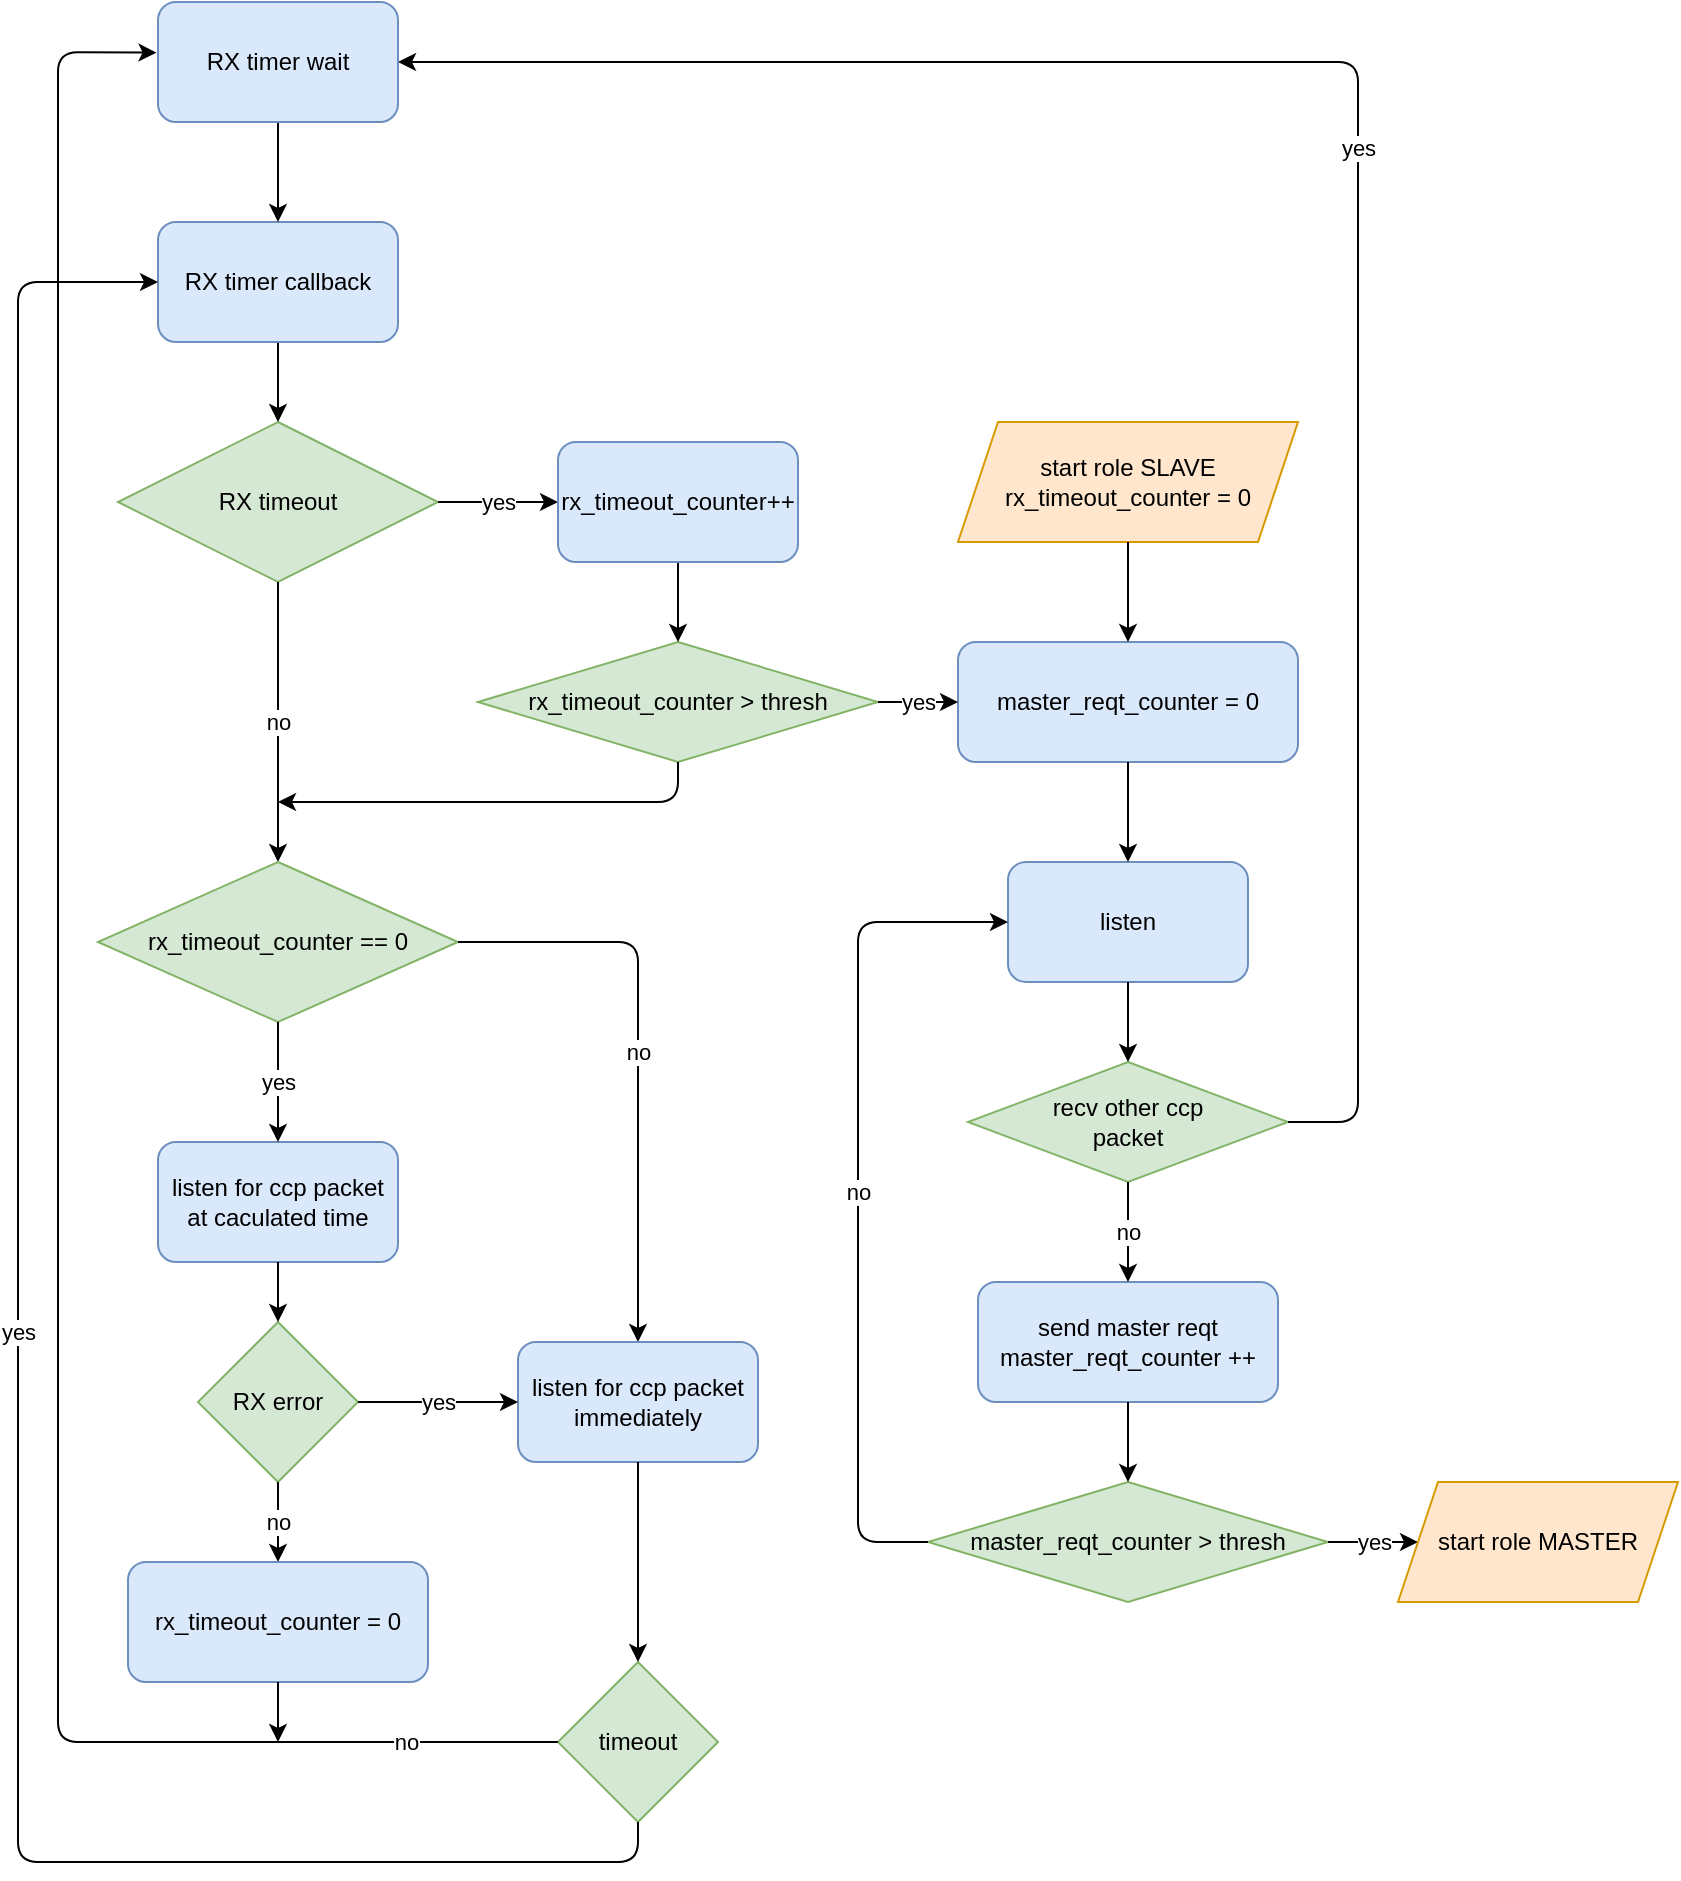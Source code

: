 <mxfile version="13.9.9" type="device"><diagram id="xdm3lmTK2qV7JCds8O-u" name="Page-1"><mxGraphModel dx="1936" dy="1179" grid="1" gridSize="10" guides="1" tooltips="1" connect="1" arrows="1" fold="1" page="1" pageScale="1" pageWidth="850" pageHeight="1100" math="0" shadow="0"><root><mxCell id="0"/><mxCell id="1" parent="0"/><mxCell id="TEyJSgnB0Auzf7NJlXot-2" value="&lt;span&gt;RX timeout&lt;/span&gt;" style="rhombus;whiteSpace=wrap;html=1;fillColor=#d5e8d4;strokeColor=#82b366;" parent="1" vertex="1"><mxGeometry x="60" y="370" width="160" height="80" as="geometry"/></mxCell><mxCell id="TEyJSgnB0Auzf7NJlXot-4" value="yes" style="endArrow=classic;html=1;exitX=1;exitY=0.5;exitDx=0;exitDy=0;entryX=0;entryY=0.5;entryDx=0;entryDy=0;" parent="1" source="TEyJSgnB0Auzf7NJlXot-2" target="rJGgBPt5tfIbJ21Ovybv-1" edge="1"><mxGeometry width="50" height="50" relative="1" as="geometry"><mxPoint x="280" y="450" as="sourcePoint"/><mxPoint x="275" y="410" as="targetPoint"/></mxGeometry></mxCell><mxCell id="TEyJSgnB0Auzf7NJlXot-5" value="&lt;span&gt;rx_timeout_counter &amp;gt; thresh&lt;/span&gt;" style="rhombus;whiteSpace=wrap;html=1;fillColor=#d5e8d4;strokeColor=#82b366;" parent="1" vertex="1"><mxGeometry x="240" y="480" width="200" height="60" as="geometry"/></mxCell><mxCell id="TEyJSgnB0Auzf7NJlXot-6" value="" style="endArrow=classic;html=1;exitX=0.5;exitY=1;exitDx=0;exitDy=0;entryX=0.5;entryY=0;entryDx=0;entryDy=0;" parent="1" source="rJGgBPt5tfIbJ21Ovybv-1" target="TEyJSgnB0Auzf7NJlXot-5" edge="1"><mxGeometry width="50" height="50" relative="1" as="geometry"><mxPoint x="340" y="440" as="sourcePoint"/><mxPoint x="290" y="480" as="targetPoint"/></mxGeometry></mxCell><mxCell id="TEyJSgnB0Auzf7NJlXot-10" value="" style="endArrow=classic;html=1;exitX=0.5;exitY=1;exitDx=0;exitDy=0;entryX=0.5;entryY=0;entryDx=0;entryDy=0;" parent="1" source="TEyJSgnB0Auzf7NJlXot-30" target="TEyJSgnB0Auzf7NJlXot-2" edge="1"><mxGeometry width="50" height="50" relative="1" as="geometry"><mxPoint x="140" y="220" as="sourcePoint"/><mxPoint x="220" y="310" as="targetPoint"/></mxGeometry></mxCell><mxCell id="TEyJSgnB0Auzf7NJlXot-11" value="listen" style="rounded=1;whiteSpace=wrap;html=1;fillColor=#dae8fc;strokeColor=#6c8ebf;" parent="1" vertex="1"><mxGeometry x="505" y="590" width="120" height="60" as="geometry"/></mxCell><mxCell id="TEyJSgnB0Auzf7NJlXot-12" value="send master reqt&lt;br&gt;master_reqt_counter ++" style="rounded=1;whiteSpace=wrap;html=1;fillColor=#dae8fc;strokeColor=#6c8ebf;" parent="1" vertex="1"><mxGeometry x="490" y="800" width="150" height="60" as="geometry"/></mxCell><mxCell id="TEyJSgnB0Auzf7NJlXot-13" value="recv other ccp&lt;br&gt;packet" style="rhombus;whiteSpace=wrap;html=1;fillColor=#d5e8d4;strokeColor=#82b366;" parent="1" vertex="1"><mxGeometry x="485" y="690" width="160" height="60" as="geometry"/></mxCell><mxCell id="TEyJSgnB0Auzf7NJlXot-14" value="no" style="endArrow=classic;html=1;exitX=0.5;exitY=1;exitDx=0;exitDy=0;entryX=0.5;entryY=0;entryDx=0;entryDy=0;" parent="1" source="TEyJSgnB0Auzf7NJlXot-13" target="TEyJSgnB0Auzf7NJlXot-12" edge="1"><mxGeometry width="50" height="50" relative="1" as="geometry"><mxPoint x="540" y="740" as="sourcePoint"/><mxPoint x="590" y="690" as="targetPoint"/></mxGeometry></mxCell><mxCell id="TEyJSgnB0Auzf7NJlXot-16" value="&lt;span&gt;master_reqt_counter &amp;gt; thresh&lt;/span&gt;" style="rhombus;whiteSpace=wrap;html=1;fillColor=#d5e8d4;strokeColor=#82b366;" parent="1" vertex="1"><mxGeometry x="465" y="900" width="200" height="60" as="geometry"/></mxCell><mxCell id="TEyJSgnB0Auzf7NJlXot-17" value="" style="endArrow=classic;html=1;exitX=0.5;exitY=1;exitDx=0;exitDy=0;entryX=0.5;entryY=0;entryDx=0;entryDy=0;" parent="1" source="TEyJSgnB0Auzf7NJlXot-12" target="TEyJSgnB0Auzf7NJlXot-16" edge="1"><mxGeometry width="50" height="50" relative="1" as="geometry"><mxPoint x="550" y="850" as="sourcePoint"/><mxPoint x="600" y="800" as="targetPoint"/></mxGeometry></mxCell><mxCell id="TEyJSgnB0Auzf7NJlXot-18" value="no" style="endArrow=classic;html=1;exitX=0;exitY=0.5;exitDx=0;exitDy=0;entryX=0;entryY=0.5;entryDx=0;entryDy=0;" parent="1" source="TEyJSgnB0Auzf7NJlXot-16" target="TEyJSgnB0Auzf7NJlXot-11" edge="1"><mxGeometry width="50" height="50" relative="1" as="geometry"><mxPoint x="550" y="850" as="sourcePoint"/><mxPoint x="600" y="800" as="targetPoint"/><Array as="points"><mxPoint x="430" y="930"/><mxPoint x="430" y="620"/></Array></mxGeometry></mxCell><mxCell id="TEyJSgnB0Auzf7NJlXot-19" value="" style="endArrow=classic;html=1;exitX=0.5;exitY=1;exitDx=0;exitDy=0;" parent="1" source="TEyJSgnB0Auzf7NJlXot-11" target="TEyJSgnB0Auzf7NJlXot-13" edge="1"><mxGeometry width="50" height="50" relative="1" as="geometry"><mxPoint x="560" y="830" as="sourcePoint"/><mxPoint x="610" y="780" as="targetPoint"/></mxGeometry></mxCell><mxCell id="TEyJSgnB0Auzf7NJlXot-23" value="yes" style="endArrow=classic;html=1;exitX=1;exitY=0.5;exitDx=0;exitDy=0;entryX=0;entryY=0.5;entryDx=0;entryDy=0;" parent="1" source="TEyJSgnB0Auzf7NJlXot-16" target="TEyJSgnB0Auzf7NJlXot-28" edge="1"><mxGeometry width="50" height="50" relative="1" as="geometry"><mxPoint x="600" y="800" as="sourcePoint"/><mxPoint x="700" y="930" as="targetPoint"/></mxGeometry></mxCell><mxCell id="TEyJSgnB0Auzf7NJlXot-25" value="&lt;span&gt;master_reqt_counter = 0&lt;/span&gt;" style="rounded=1;whiteSpace=wrap;html=1;fillColor=#dae8fc;strokeColor=#6c8ebf;" parent="1" vertex="1"><mxGeometry x="480" y="480" width="170" height="60" as="geometry"/></mxCell><mxCell id="TEyJSgnB0Auzf7NJlXot-26" value="" style="endArrow=classic;html=1;exitX=0.5;exitY=1;exitDx=0;exitDy=0;entryX=0.5;entryY=0;entryDx=0;entryDy=0;" parent="1" source="TEyJSgnB0Auzf7NJlXot-25" target="TEyJSgnB0Auzf7NJlXot-11" edge="1"><mxGeometry width="50" height="50" relative="1" as="geometry"><mxPoint x="590" y="640" as="sourcePoint"/><mxPoint x="640" y="590" as="targetPoint"/></mxGeometry></mxCell><mxCell id="TEyJSgnB0Auzf7NJlXot-27" value="yes" style="endArrow=classic;html=1;entryX=1;entryY=0.5;entryDx=0;entryDy=0;exitX=1;exitY=0.5;exitDx=0;exitDy=0;" parent="1" source="TEyJSgnB0Auzf7NJlXot-13" target="TEyJSgnB0Auzf7NJlXot-50" edge="1"><mxGeometry width="50" height="50" relative="1" as="geometry"><mxPoint x="610" y="680" as="sourcePoint"/><mxPoint x="290" y="120" as="targetPoint"/><Array as="points"><mxPoint x="680" y="720"/><mxPoint x="680" y="190"/></Array></mxGeometry></mxCell><mxCell id="TEyJSgnB0Auzf7NJlXot-28" value="&lt;span&gt;start role MASTER&lt;/span&gt;" style="shape=parallelogram;perimeter=parallelogramPerimeter;whiteSpace=wrap;html=1;fixedSize=1;fillColor=#ffe6cc;strokeColor=#d79b00;" parent="1" vertex="1"><mxGeometry x="700" y="900" width="140" height="60" as="geometry"/></mxCell><mxCell id="TEyJSgnB0Auzf7NJlXot-29" value="yes" style="endArrow=classic;html=1;exitX=1;exitY=0.5;exitDx=0;exitDy=0;entryX=0;entryY=0.5;entryDx=0;entryDy=0;" parent="1" source="TEyJSgnB0Auzf7NJlXot-5" target="TEyJSgnB0Auzf7NJlXot-25" edge="1"><mxGeometry width="50" height="50" relative="1" as="geometry"><mxPoint x="240" y="570" as="sourcePoint"/><mxPoint x="290" y="520" as="targetPoint"/></mxGeometry></mxCell><mxCell id="TEyJSgnB0Auzf7NJlXot-30" value="&lt;span&gt;RX timer callback&lt;/span&gt;" style="rounded=1;whiteSpace=wrap;html=1;fillColor=#dae8fc;strokeColor=#6c8ebf;" parent="1" vertex="1"><mxGeometry x="80" y="270" width="120" height="60" as="geometry"/></mxCell><mxCell id="TEyJSgnB0Auzf7NJlXot-31" value="&lt;span&gt;start role SLAVE&lt;br&gt;&lt;/span&gt;rx_timeout_counter = 0&lt;span&gt;&lt;br&gt;&lt;/span&gt;" style="shape=parallelogram;perimeter=parallelogramPerimeter;whiteSpace=wrap;html=1;fixedSize=1;fillColor=#ffe6cc;strokeColor=#d79b00;" parent="1" vertex="1"><mxGeometry x="480" y="370" width="170" height="60" as="geometry"/></mxCell><mxCell id="TEyJSgnB0Auzf7NJlXot-32" value="" style="endArrow=classic;html=1;exitX=0.5;exitY=1;exitDx=0;exitDy=0;" parent="1" source="TEyJSgnB0Auzf7NJlXot-50" target="TEyJSgnB0Auzf7NJlXot-30" edge="1"><mxGeometry width="50" height="50" relative="1" as="geometry"><mxPoint x="90" y="100" as="sourcePoint"/><mxPoint x="330" y="170" as="targetPoint"/></mxGeometry></mxCell><mxCell id="TEyJSgnB0Auzf7NJlXot-34" value="no" style="endArrow=classic;html=1;exitX=0.5;exitY=1;exitDx=0;exitDy=0;entryX=0.5;entryY=0;entryDx=0;entryDy=0;" parent="1" source="TEyJSgnB0Auzf7NJlXot-2" target="TEyJSgnB0Auzf7NJlXot-35" edge="1"><mxGeometry width="50" height="50" relative="1" as="geometry"><mxPoint x="180" y="640" as="sourcePoint"/><mxPoint x="140" y="590" as="targetPoint"/></mxGeometry></mxCell><mxCell id="TEyJSgnB0Auzf7NJlXot-35" value="&lt;span&gt;rx_timeout_counter == 0&lt;/span&gt;" style="rhombus;whiteSpace=wrap;html=1;fillColor=#d5e8d4;strokeColor=#82b366;" parent="1" vertex="1"><mxGeometry x="50" y="590" width="180" height="80" as="geometry"/></mxCell><mxCell id="TEyJSgnB0Auzf7NJlXot-36" value="listen for ccp packet&lt;br&gt;at caculated time" style="rounded=1;whiteSpace=wrap;html=1;fillColor=#dae8fc;strokeColor=#6c8ebf;" parent="1" vertex="1"><mxGeometry x="80" y="730" width="120" height="60" as="geometry"/></mxCell><mxCell id="TEyJSgnB0Auzf7NJlXot-37" value="yes" style="endArrow=classic;html=1;exitX=0.5;exitY=1;exitDx=0;exitDy=0;entryX=0.5;entryY=0;entryDx=0;entryDy=0;" parent="1" source="TEyJSgnB0Auzf7NJlXot-35" target="TEyJSgnB0Auzf7NJlXot-36" edge="1"><mxGeometry width="50" height="50" relative="1" as="geometry"><mxPoint x="200" y="690" as="sourcePoint"/><mxPoint x="250" y="640" as="targetPoint"/></mxGeometry></mxCell><mxCell id="TEyJSgnB0Auzf7NJlXot-38" value="no" style="endArrow=classic;html=1;exitX=1;exitY=0.5;exitDx=0;exitDy=0;entryX=0.5;entryY=0;entryDx=0;entryDy=0;" parent="1" source="TEyJSgnB0Auzf7NJlXot-35" target="TEyJSgnB0Auzf7NJlXot-39" edge="1"><mxGeometry width="50" height="50" relative="1" as="geometry"><mxPoint x="250" y="720" as="sourcePoint"/><mxPoint x="320" y="630" as="targetPoint"/><Array as="points"><mxPoint x="320" y="630"/></Array></mxGeometry></mxCell><mxCell id="TEyJSgnB0Auzf7NJlXot-39" value="listen for ccp packet&lt;br&gt;immediately" style="rounded=1;whiteSpace=wrap;html=1;fillColor=#dae8fc;strokeColor=#6c8ebf;" parent="1" vertex="1"><mxGeometry x="260" y="830" width="120" height="60" as="geometry"/></mxCell><mxCell id="TEyJSgnB0Auzf7NJlXot-40" value="RX error" style="rhombus;whiteSpace=wrap;html=1;fillColor=#d5e8d4;strokeColor=#82b366;" parent="1" vertex="1"><mxGeometry x="100" y="820" width="80" height="80" as="geometry"/></mxCell><mxCell id="TEyJSgnB0Auzf7NJlXot-41" value="yes" style="endArrow=classic;html=1;exitX=1;exitY=0.5;exitDx=0;exitDy=0;" parent="1" source="TEyJSgnB0Auzf7NJlXot-40" target="TEyJSgnB0Auzf7NJlXot-39" edge="1"><mxGeometry width="50" height="50" relative="1" as="geometry"><mxPoint x="250" y="710" as="sourcePoint"/><mxPoint x="300" y="660" as="targetPoint"/></mxGeometry></mxCell><mxCell id="TEyJSgnB0Auzf7NJlXot-42" value="" style="endArrow=classic;html=1;exitX=0.5;exitY=1;exitDx=0;exitDy=0;entryX=0.5;entryY=0;entryDx=0;entryDy=0;" parent="1" source="TEyJSgnB0Auzf7NJlXot-36" target="TEyJSgnB0Auzf7NJlXot-40" edge="1"><mxGeometry width="50" height="50" relative="1" as="geometry"><mxPoint x="250" y="710" as="sourcePoint"/><mxPoint x="300" y="660" as="targetPoint"/></mxGeometry></mxCell><mxCell id="TEyJSgnB0Auzf7NJlXot-43" value="timeout" style="rhombus;whiteSpace=wrap;html=1;fillColor=#d5e8d4;strokeColor=#82b366;" parent="1" vertex="1"><mxGeometry x="280" y="990" width="80" height="80" as="geometry"/></mxCell><mxCell id="TEyJSgnB0Auzf7NJlXot-44" value="" style="endArrow=classic;html=1;exitX=0.5;exitY=1;exitDx=0;exitDy=0;entryX=0.5;entryY=0;entryDx=0;entryDy=0;" parent="1" source="TEyJSgnB0Auzf7NJlXot-39" target="TEyJSgnB0Auzf7NJlXot-43" edge="1"><mxGeometry width="50" height="50" relative="1" as="geometry"><mxPoint x="230" y="700" as="sourcePoint"/><mxPoint x="280" y="650" as="targetPoint"/></mxGeometry></mxCell><mxCell id="TEyJSgnB0Auzf7NJlXot-47" value="no" style="endArrow=classic;html=1;exitX=0.5;exitY=1;exitDx=0;exitDy=0;" parent="1" source="TEyJSgnB0Auzf7NJlXot-40" target="TEyJSgnB0Auzf7NJlXot-52" edge="1"><mxGeometry width="50" height="50" relative="1" as="geometry"><mxPoint x="150" y="740" as="sourcePoint"/><mxPoint x="140" y="980" as="targetPoint"/></mxGeometry></mxCell><mxCell id="TEyJSgnB0Auzf7NJlXot-48" value="yes" style="endArrow=classic;html=1;exitX=0.5;exitY=1;exitDx=0;exitDy=0;entryX=0;entryY=0.5;entryDx=0;entryDy=0;" parent="1" source="TEyJSgnB0Auzf7NJlXot-43" target="TEyJSgnB0Auzf7NJlXot-30" edge="1"><mxGeometry width="50" height="50" relative="1" as="geometry"><mxPoint x="270" y="590" as="sourcePoint"/><mxPoint x="320" y="540" as="targetPoint"/><Array as="points"><mxPoint x="320" y="1090"/><mxPoint x="10" y="1090"/><mxPoint x="10" y="300"/></Array></mxGeometry></mxCell><mxCell id="TEyJSgnB0Auzf7NJlXot-49" value="no" style="endArrow=classic;html=1;exitX=0;exitY=0.5;exitDx=0;exitDy=0;entryX=-0.006;entryY=0.422;entryDx=0;entryDy=0;entryPerimeter=0;" parent="1" source="TEyJSgnB0Auzf7NJlXot-43" target="TEyJSgnB0Auzf7NJlXot-50" edge="1"><mxGeometry x="-0.866" width="50" height="50" relative="1" as="geometry"><mxPoint x="380" y="930" as="sourcePoint"/><mxPoint x="80" y="980" as="targetPoint"/><Array as="points"><mxPoint x="30" y="1030"/><mxPoint x="30" y="185"/></Array><mxPoint as="offset"/></mxGeometry></mxCell><mxCell id="TEyJSgnB0Auzf7NJlXot-50" value="RX timer wait" style="rounded=1;whiteSpace=wrap;html=1;fillColor=#dae8fc;strokeColor=#6c8ebf;" parent="1" vertex="1"><mxGeometry x="80" y="160" width="120" height="60" as="geometry"/></mxCell><mxCell id="TEyJSgnB0Auzf7NJlXot-51" value="" style="endArrow=classic;html=1;exitX=0.5;exitY=1;exitDx=0;exitDy=0;entryX=0.5;entryY=0;entryDx=0;entryDy=0;" parent="1" source="TEyJSgnB0Auzf7NJlXot-31" target="TEyJSgnB0Auzf7NJlXot-25" edge="1"><mxGeometry width="50" height="50" relative="1" as="geometry"><mxPoint x="230" y="150" as="sourcePoint"/><mxPoint x="280" y="100" as="targetPoint"/></mxGeometry></mxCell><mxCell id="TEyJSgnB0Auzf7NJlXot-52" value="&lt;span&gt;rx_timeout_counter = 0&lt;/span&gt;" style="rounded=1;whiteSpace=wrap;html=1;fillColor=#dae8fc;strokeColor=#6c8ebf;" parent="1" vertex="1"><mxGeometry x="65" y="940" width="150" height="60" as="geometry"/></mxCell><mxCell id="TEyJSgnB0Auzf7NJlXot-53" value="" style="endArrow=classic;html=1;exitX=0.5;exitY=1;exitDx=0;exitDy=0;" parent="1" source="TEyJSgnB0Auzf7NJlXot-52" edge="1"><mxGeometry width="50" height="50" relative="1" as="geometry"><mxPoint x="410" y="840" as="sourcePoint"/><mxPoint x="140" y="1030" as="targetPoint"/></mxGeometry></mxCell><mxCell id="TEyJSgnB0Auzf7NJlXot-54" value="" style="endArrow=classic;html=1;exitX=0.5;exitY=1;exitDx=0;exitDy=0;" parent="1" source="TEyJSgnB0Auzf7NJlXot-5" edge="1"><mxGeometry width="50" height="50" relative="1" as="geometry"><mxPoint x="550" y="610" as="sourcePoint"/><mxPoint x="140" y="560" as="targetPoint"/><Array as="points"><mxPoint x="340" y="560"/></Array></mxGeometry></mxCell><mxCell id="rJGgBPt5tfIbJ21Ovybv-1" value="&lt;span style=&quot;font-family: &amp;#34;helvetica&amp;#34;&quot;&gt;rx_timeout_counter++&lt;/span&gt;" style="rounded=1;whiteSpace=wrap;html=1;fillColor=#dae8fc;strokeColor=#6c8ebf;" vertex="1" parent="1"><mxGeometry x="280" y="380" width="120" height="60" as="geometry"/></mxCell></root></mxGraphModel></diagram></mxfile>